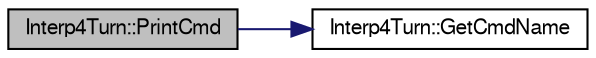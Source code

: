 digraph "Interp4Turn::PrintCmd"
{
  edge [fontname="FreeSans",fontsize="10",labelfontname="FreeSans",labelfontsize="10"];
  node [fontname="FreeSans",fontsize="10",shape=record];
  rankdir="LR";
  Node1 [label="Interp4Turn::PrintCmd",height=0.2,width=0.4,color="black", fillcolor="grey75", style="filled", fontcolor="black"];
  Node1 -> Node2 [color="midnightblue",fontsize="10",style="solid",fontname="FreeSans"];
  Node2 [label="Interp4Turn::GetCmdName",height=0.2,width=0.4,color="black", fillcolor="white", style="filled",URL="$class_interp4_turn.html#af41550e5e844fe420a39a4c432f44d33",tooltip="zwraca wskaznik do napisu w przypadku Fly bedzie to napis \"Fly\" "];
}
